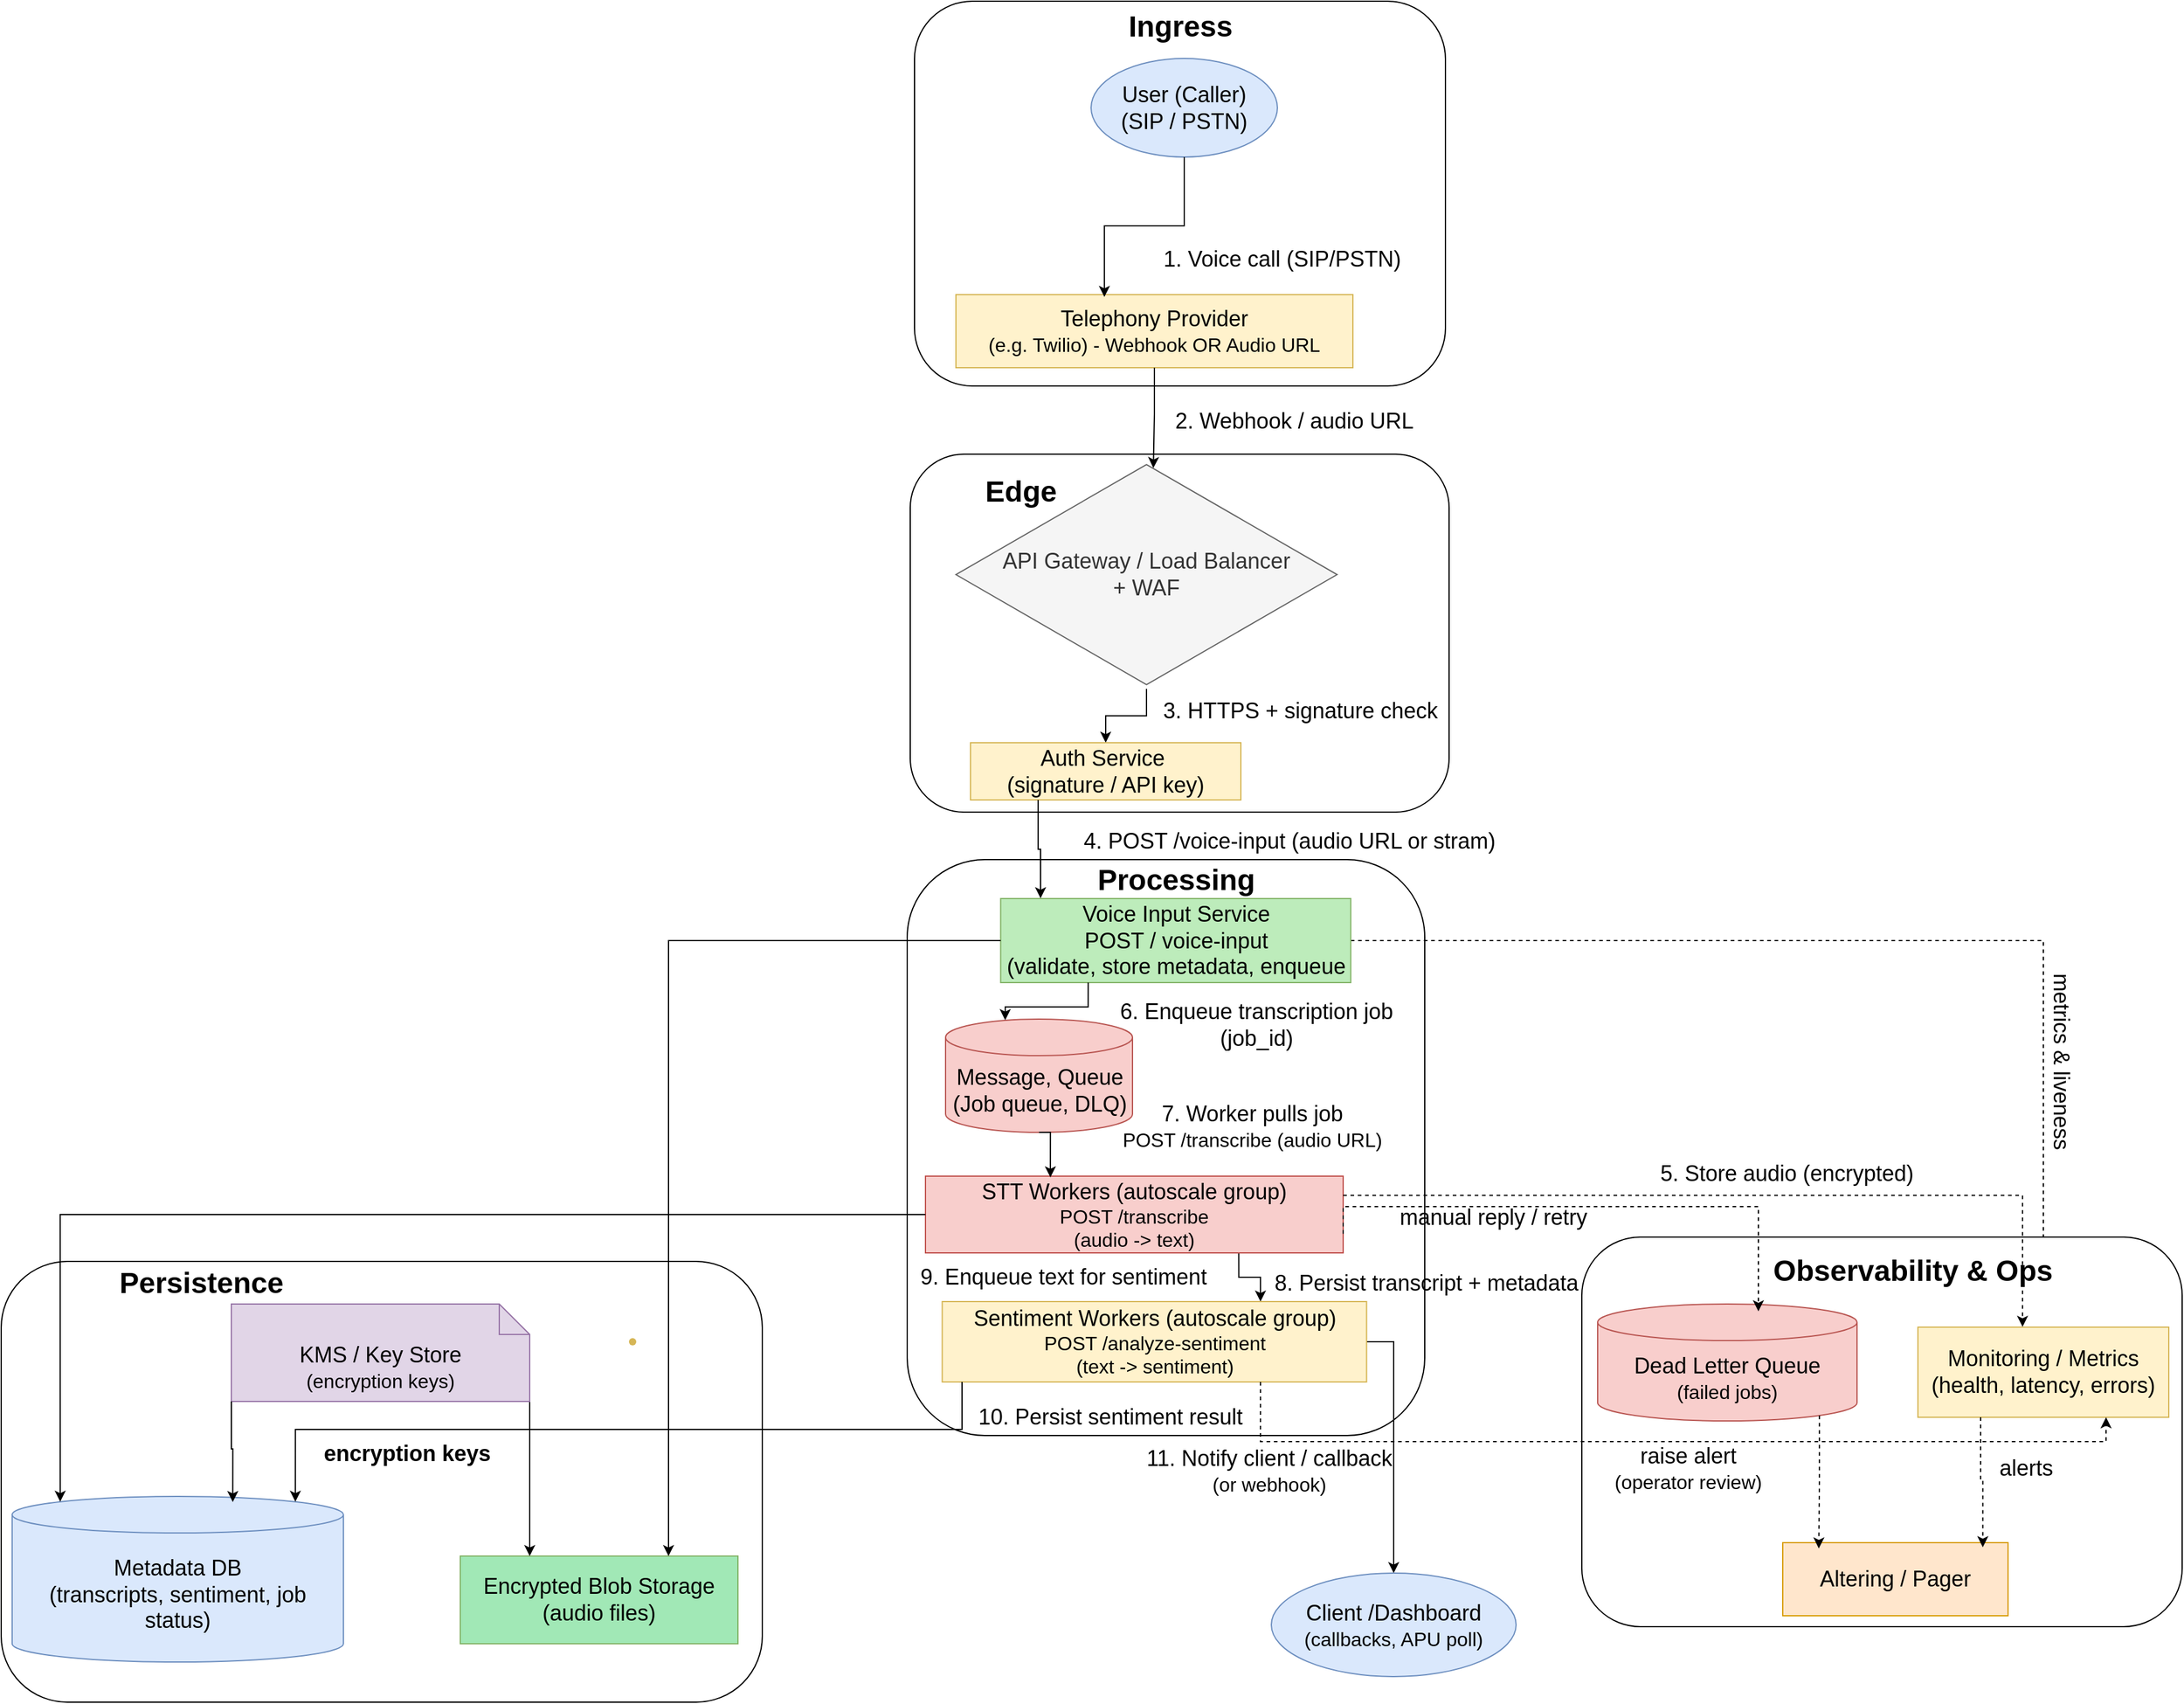 <mxfile version="28.1.1" pages="2">
  <diagram name="Page-1" id="N1mvID7s4s3JobMafgr0">
    <mxGraphModel dx="3143" dy="2358" grid="0" gridSize="10" guides="1" tooltips="1" connect="1" arrows="1" fold="1" page="1" pageScale="1" pageWidth="827" pageHeight="1169" math="0" shadow="0">
      <root>
        <mxCell id="0" />
        <mxCell id="1" parent="0" />
        <mxCell id="5rx3g_xLHDlJMexTELbb-1" value="" style="rounded=1;whiteSpace=wrap;html=1;" parent="1" vertex="1">
          <mxGeometry x="279" y="-172" width="436" height="316" as="geometry" />
        </mxCell>
        <mxCell id="5rx3g_xLHDlJMexTELbb-2" value="&lt;font style=&quot;font-size: 18px;&quot;&gt;User (Caller)&lt;/font&gt;&lt;div&gt;&lt;font style=&quot;font-size: 18px;&quot;&gt;(SIP / PSTN)&lt;/font&gt;&lt;/div&gt;" style="ellipse;whiteSpace=wrap;html=1;fillColor=#dae8fc;strokeColor=#6c8ebf;" parent="1" vertex="1">
          <mxGeometry x="424" y="-125" width="153" height="81" as="geometry" />
        </mxCell>
        <mxCell id="5rx3g_xLHDlJMexTELbb-5" value="&lt;b&gt;&lt;font style=&quot;font-size: 24px;&quot;&gt;Ingress&lt;/font&gt;&lt;/b&gt;" style="text;html=1;align=center;verticalAlign=middle;whiteSpace=wrap;rounded=0;" parent="1" vertex="1">
          <mxGeometry x="433.5" y="-173" width="127" height="44" as="geometry" />
        </mxCell>
        <mxCell id="5rx3g_xLHDlJMexTELbb-8" value="&lt;font style=&quot;font-size: 18px;&quot;&gt;Telephony Provider&lt;/font&gt;&lt;div&gt;&lt;font size=&quot;3&quot;&gt;(e.g. Twilio) - Webhook OR Audio URL&lt;/font&gt;&lt;/div&gt;" style="rounded=0;whiteSpace=wrap;html=1;fillColor=#fff2cc;strokeColor=#d6b656;" parent="1" vertex="1">
          <mxGeometry x="313" y="69" width="326" height="60" as="geometry" />
        </mxCell>
        <mxCell id="5rx3g_xLHDlJMexTELbb-17" style="edgeStyle=orthogonalEdgeStyle;rounded=0;orthogonalLoop=1;jettySize=auto;html=1;exitX=0.5;exitY=1;exitDx=0;exitDy=0;entryX=0.374;entryY=0.031;entryDx=0;entryDy=0;entryPerimeter=0;" parent="1" source="5rx3g_xLHDlJMexTELbb-2" target="5rx3g_xLHDlJMexTELbb-8" edge="1">
          <mxGeometry relative="1" as="geometry" />
        </mxCell>
        <mxCell id="5rx3g_xLHDlJMexTELbb-19" value="" style="rounded=1;whiteSpace=wrap;html=1;" parent="1" vertex="1">
          <mxGeometry x="275.5" y="200" width="442.5" height="294" as="geometry" />
        </mxCell>
        <mxCell id="5rx3g_xLHDlJMexTELbb-23" value="&lt;span&gt;&lt;font style=&quot;font-size: 18px;&quot;&gt;1. Voice call (SIP/PSTN)&lt;/font&gt;&lt;/span&gt;" style="text;html=1;align=center;verticalAlign=middle;whiteSpace=wrap;rounded=0;fontStyle=0" parent="1" vertex="1">
          <mxGeometry x="472.5" y="25" width="215.5" height="30" as="geometry" />
        </mxCell>
        <mxCell id="5rx3g_xLHDlJMexTELbb-30" value="" style="edgeStyle=orthogonalEdgeStyle;rounded=0;orthogonalLoop=1;jettySize=auto;html=1;" parent="1" source="5rx3g_xLHDlJMexTELbb-24" target="5rx3g_xLHDlJMexTELbb-29" edge="1">
          <mxGeometry relative="1" as="geometry" />
        </mxCell>
        <mxCell id="5rx3g_xLHDlJMexTELbb-24" value="&lt;font style=&quot;font-size: 18px;&quot;&gt;API Gateway / Load Balancer&lt;/font&gt;&lt;div&gt;&lt;font style=&quot;font-size: 18px;&quot;&gt;+ WAF&lt;/font&gt;&lt;/div&gt;" style="html=1;whiteSpace=wrap;aspect=fixed;shape=isoRectangle;fillColor=#f5f5f5;strokeColor=#666666;fontColor=#333333;" parent="1" vertex="1">
          <mxGeometry x="313" y="205" width="313" height="187.8" as="geometry" />
        </mxCell>
        <mxCell id="5rx3g_xLHDlJMexTELbb-25" style="edgeStyle=orthogonalEdgeStyle;rounded=0;orthogonalLoop=1;jettySize=auto;html=1;exitX=0.5;exitY=1;exitDx=0;exitDy=0;entryX=0.518;entryY=0.034;entryDx=0;entryDy=0;entryPerimeter=0;" parent="1" source="5rx3g_xLHDlJMexTELbb-8" target="5rx3g_xLHDlJMexTELbb-24" edge="1">
          <mxGeometry relative="1" as="geometry" />
        </mxCell>
        <mxCell id="5rx3g_xLHDlJMexTELbb-27" value="&lt;span&gt;&lt;font style=&quot;font-size: 18px;&quot;&gt;2. Webhook / audio URL&lt;/font&gt;&lt;/span&gt;" style="text;html=1;align=center;verticalAlign=middle;whiteSpace=wrap;rounded=0;fontStyle=0" parent="1" vertex="1">
          <mxGeometry x="477" y="158" width="228" height="30" as="geometry" />
        </mxCell>
        <mxCell id="5rx3g_xLHDlJMexTELbb-28" value="&lt;span&gt;&lt;font style=&quot;font-size: 24px;&quot;&gt;Edge&lt;/font&gt;&lt;/span&gt;" style="text;html=1;align=center;verticalAlign=middle;whiteSpace=wrap;rounded=0;fontStyle=1" parent="1" vertex="1">
          <mxGeometry x="339" y="216" width="55" height="30" as="geometry" />
        </mxCell>
        <mxCell id="5rx3g_xLHDlJMexTELbb-29" value="&lt;font style=&quot;font-size: 18px;&quot;&gt;Auth Service&amp;nbsp;&lt;/font&gt;&lt;div&gt;&lt;font style=&quot;font-size: 18px;&quot;&gt;(signature / API key)&lt;/font&gt;&lt;/div&gt;" style="rounded=0;whiteSpace=wrap;html=1;fillColor=#fff2cc;strokeColor=#d6b656;" parent="1" vertex="1">
          <mxGeometry x="325" y="437" width="222" height="47" as="geometry" />
        </mxCell>
        <mxCell id="5rx3g_xLHDlJMexTELbb-31" value="" style="rounded=1;whiteSpace=wrap;html=1;" parent="1" vertex="1">
          <mxGeometry x="273" y="533" width="425" height="473" as="geometry" />
        </mxCell>
        <mxCell id="BD7oVM9FkgRpwNkXH_0O-86" style="edgeStyle=orthogonalEdgeStyle;rounded=0;orthogonalLoop=1;jettySize=auto;html=1;exitX=1;exitY=0.5;exitDx=0;exitDy=0;dashed=1;" parent="1" source="5rx3g_xLHDlJMexTELbb-38" target="5rx3g_xLHDlJMexTELbb-70" edge="1">
          <mxGeometry relative="1" as="geometry" />
        </mxCell>
        <mxCell id="5rx3g_xLHDlJMexTELbb-38" value="&lt;font style=&quot;font-size: 18px;&quot;&gt;Voice Input Service&lt;/font&gt;&lt;div&gt;&lt;font style=&quot;font-size: 18px;&quot;&gt;POST / voice-input&lt;/font&gt;&lt;/div&gt;&lt;div&gt;&lt;font style=&quot;font-size: 18px;&quot;&gt;(validate, store metadata, enqueue&lt;/font&gt;&lt;/div&gt;" style="rounded=0;whiteSpace=wrap;html=1;fillColor=light-dark(#bdecbb, #1f2f1e);strokeColor=#82b366;" parent="1" vertex="1">
          <mxGeometry x="349.75" y="565" width="287.5" height="69" as="geometry" />
        </mxCell>
        <mxCell id="5rx3g_xLHDlJMexTELbb-39" value="&lt;span&gt;&lt;font style=&quot;font-size: 24px;&quot;&gt;Processing&lt;/font&gt;&lt;/span&gt;" style="text;html=1;align=center;verticalAlign=middle;whiteSpace=wrap;rounded=0;fontStyle=1" parent="1" vertex="1">
          <mxGeometry x="453.5" y="535" width="80" height="30" as="geometry" />
        </mxCell>
        <mxCell id="5rx3g_xLHDlJMexTELbb-40" value="&lt;font style=&quot;font-size: 18px;&quot;&gt;3. HTTPS + signature check&lt;/font&gt;" style="text;html=1;align=center;verticalAlign=middle;whiteSpace=wrap;rounded=0;fontStyle=0" parent="1" vertex="1">
          <mxGeometry x="477" y="396" width="237.5" height="30" as="geometry" />
        </mxCell>
        <mxCell id="5rx3g_xLHDlJMexTELbb-42" value="&lt;font style=&quot;font-size: 18px;&quot;&gt;4. POST /voice-input (audio URL or stram)&lt;/font&gt;" style="text;html=1;align=center;verticalAlign=middle;whiteSpace=wrap;rounded=0;fontStyle=0" parent="1" vertex="1">
          <mxGeometry x="396" y="503" width="382" height="30" as="geometry" />
        </mxCell>
        <mxCell id="5rx3g_xLHDlJMexTELbb-43" value="&lt;font style=&quot;font-size: 18px;&quot;&gt;Message, Queue&lt;/font&gt;&lt;div&gt;&lt;font style=&quot;font-size: 18px;&quot;&gt;(Job queue, DLQ)&lt;/font&gt;&lt;/div&gt;" style="shape=cylinder3;whiteSpace=wrap;html=1;boundedLbl=1;backgroundOutline=1;size=15;fillColor=#f8cecc;strokeColor=#b85450;" parent="1" vertex="1">
          <mxGeometry x="304.5" y="664" width="153.5" height="93" as="geometry" />
        </mxCell>
        <mxCell id="5rx3g_xLHDlJMexTELbb-46" style="edgeStyle=orthogonalEdgeStyle;rounded=0;orthogonalLoop=1;jettySize=auto;html=1;exitX=0.25;exitY=1;exitDx=0;exitDy=0;entryX=0.319;entryY=0.009;entryDx=0;entryDy=0;entryPerimeter=0;" parent="1" source="5rx3g_xLHDlJMexTELbb-38" target="5rx3g_xLHDlJMexTELbb-43" edge="1">
          <mxGeometry relative="1" as="geometry" />
        </mxCell>
        <mxCell id="5rx3g_xLHDlJMexTELbb-47" value="&lt;font style=&quot;font-size: 18px;&quot;&gt;6. Enqueue transcription job (job_id)&lt;/font&gt;" style="text;html=1;align=center;verticalAlign=middle;whiteSpace=wrap;rounded=0;fontStyle=0" parent="1" vertex="1">
          <mxGeometry x="425" y="654" width="270" height="30" as="geometry" />
        </mxCell>
        <mxCell id="5rx3g_xLHDlJMexTELbb-54" style="edgeStyle=orthogonalEdgeStyle;rounded=0;orthogonalLoop=1;jettySize=auto;html=1;exitX=0.75;exitY=1;exitDx=0;exitDy=0;entryX=0.75;entryY=0;entryDx=0;entryDy=0;" parent="1" source="5rx3g_xLHDlJMexTELbb-48" target="5rx3g_xLHDlJMexTELbb-53" edge="1">
          <mxGeometry relative="1" as="geometry">
            <Array as="points">
              <mxPoint x="545" y="876" />
              <mxPoint x="563" y="876" />
            </Array>
          </mxGeometry>
        </mxCell>
        <mxCell id="5rx3g_xLHDlJMexTELbb-48" value="&lt;font style=&quot;font-size: 18px;&quot;&gt;STT Workers (autoscale group)&lt;/font&gt;&lt;div&gt;&lt;font size=&quot;3&quot;&gt;POST /transcribe&lt;/font&gt;&lt;/div&gt;&lt;div&gt;&lt;font size=&quot;3&quot;&gt;(audio -&amp;gt; text)&lt;/font&gt;&lt;/div&gt;" style="rounded=0;whiteSpace=wrap;html=1;fillColor=#f8cecc;strokeColor=light-dark(#bf4e4a, #d7817e);" parent="1" vertex="1">
          <mxGeometry x="288" y="793" width="343" height="63" as="geometry" />
        </mxCell>
        <mxCell id="5rx3g_xLHDlJMexTELbb-51" value="&lt;font style=&quot;font-size: 18px;&quot;&gt;7. Worker pulls job&lt;/font&gt;&lt;div&gt;&lt;font size=&quot;3&quot;&gt;POST /transcribe (audio URL)&lt;/font&gt;&lt;/div&gt;" style="text;html=1;align=center;verticalAlign=middle;whiteSpace=wrap;rounded=0;fontStyle=0" parent="1" vertex="1">
          <mxGeometry x="442" y="737" width="229" height="30" as="geometry" />
        </mxCell>
        <mxCell id="5rx3g_xLHDlJMexTELbb-52" style="edgeStyle=orthogonalEdgeStyle;rounded=0;orthogonalLoop=1;jettySize=auto;html=1;exitX=0.5;exitY=1;exitDx=0;exitDy=0;exitPerimeter=0;entryX=0.299;entryY=0.015;entryDx=0;entryDy=0;entryPerimeter=0;" parent="1" source="5rx3g_xLHDlJMexTELbb-43" target="5rx3g_xLHDlJMexTELbb-48" edge="1">
          <mxGeometry relative="1" as="geometry" />
        </mxCell>
        <mxCell id="5rx3g_xLHDlJMexTELbb-57" style="edgeStyle=orthogonalEdgeStyle;rounded=0;orthogonalLoop=1;jettySize=auto;html=1;exitX=1;exitY=0.5;exitDx=0;exitDy=0;entryX=0.5;entryY=0;entryDx=0;entryDy=0;" parent="1" source="5rx3g_xLHDlJMexTELbb-53" target="5rx3g_xLHDlJMexTELbb-56" edge="1">
          <mxGeometry relative="1" as="geometry" />
        </mxCell>
        <mxCell id="5rx3g_xLHDlJMexTELbb-53" value="&lt;font style=&quot;font-size: 18px;&quot;&gt;Sentiment Workers (autoscale group)&lt;/font&gt;&lt;div&gt;&lt;font size=&quot;3&quot;&gt;POST /analyze-sentiment&lt;/font&gt;&lt;/div&gt;&lt;div&gt;&lt;font size=&quot;3&quot;&gt;(text -&amp;gt; sentiment)&lt;/font&gt;&lt;/div&gt;" style="rounded=0;whiteSpace=wrap;html=1;fillColor=#fff2cc;strokeColor=#d6b656;" parent="1" vertex="1">
          <mxGeometry x="301.75" y="896" width="348.5" height="66" as="geometry" />
        </mxCell>
        <mxCell id="5rx3g_xLHDlJMexTELbb-55" value="&lt;font style=&quot;font-size: 18px;&quot;&gt;9. Enqueue text for sentiment&lt;/font&gt;" style="text;html=1;align=center;verticalAlign=middle;whiteSpace=wrap;rounded=0;fontStyle=0" parent="1" vertex="1">
          <mxGeometry x="272.5" y="861" width="257" height="30" as="geometry" />
        </mxCell>
        <mxCell id="5rx3g_xLHDlJMexTELbb-56" value="&lt;font style=&quot;font-size: 18px;&quot;&gt;Client /Dashboard&lt;/font&gt;&lt;div&gt;&lt;font size=&quot;3&quot;&gt;(callbacks, APU poll)&lt;/font&gt;&lt;/div&gt;" style="ellipse;whiteSpace=wrap;html=1;fillColor=#dae8fc;strokeColor=#6c8ebf;" parent="1" vertex="1">
          <mxGeometry x="572" y="1119" width="201" height="85" as="geometry" />
        </mxCell>
        <mxCell id="5rx3g_xLHDlJMexTELbb-73" value="" style="rounded=1;whiteSpace=wrap;html=1;" parent="1" vertex="1">
          <mxGeometry x="827" y="843" width="493" height="320" as="geometry" />
        </mxCell>
        <mxCell id="5rx3g_xLHDlJMexTELbb-60" value="&lt;font style=&quot;font-size: 18px;&quot;&gt;Dead Letter Queue&lt;/font&gt;&lt;div&gt;&lt;font size=&quot;3&quot;&gt;(failed jobs)&lt;/font&gt;&lt;/div&gt;" style="shape=cylinder3;whiteSpace=wrap;html=1;boundedLbl=1;backgroundOutline=1;size=15;fillColor=#f8cecc;strokeColor=#b85450;" parent="1" vertex="1">
          <mxGeometry x="840" y="898" width="213" height="96" as="geometry" />
        </mxCell>
        <mxCell id="5rx3g_xLHDlJMexTELbb-61" style="edgeStyle=orthogonalEdgeStyle;rounded=0;orthogonalLoop=1;jettySize=auto;html=1;exitX=1;exitY=0.75;exitDx=0;exitDy=0;dashed=1;" parent="1" source="5rx3g_xLHDlJMexTELbb-48" edge="1">
          <mxGeometry relative="1" as="geometry">
            <Array as="points">
              <mxPoint x="631" y="818" />
              <mxPoint x="972" y="818" />
              <mxPoint x="972" y="904" />
            </Array>
            <mxPoint x="972" y="904" as="targetPoint" />
          </mxGeometry>
        </mxCell>
        <mxCell id="5rx3g_xLHDlJMexTELbb-70" value="&lt;font style=&quot;font-size: 18px;&quot;&gt;Monitoring / Metrics&lt;/font&gt;&lt;div&gt;&lt;font style=&quot;font-size: 18px;&quot;&gt;(health, latency, errors)&lt;/font&gt;&lt;/div&gt;" style="rounded=0;whiteSpace=wrap;html=1;fillColor=#fff2cc;strokeColor=#d6b656;" parent="1" vertex="1">
          <mxGeometry x="1103" y="917" width="206" height="74" as="geometry" />
        </mxCell>
        <mxCell id="5rx3g_xLHDlJMexTELbb-74" value="&lt;font style=&quot;font-size: 18px;&quot;&gt;Altering / Pager&lt;/font&gt;" style="rounded=0;whiteSpace=wrap;html=1;fillColor=#ffe6cc;strokeColor=#d79b00;" parent="1" vertex="1">
          <mxGeometry x="992" y="1094" width="185" height="60" as="geometry" />
        </mxCell>
        <mxCell id="5rx3g_xLHDlJMexTELbb-76" style="edgeStyle=orthogonalEdgeStyle;rounded=0;orthogonalLoop=1;jettySize=auto;html=1;exitX=0.855;exitY=1;exitDx=0;exitDy=-4.35;exitPerimeter=0;entryX=0.16;entryY=0.079;entryDx=0;entryDy=0;entryPerimeter=0;dashed=1;" parent="1" source="5rx3g_xLHDlJMexTELbb-60" target="5rx3g_xLHDlJMexTELbb-74" edge="1">
          <mxGeometry relative="1" as="geometry" />
        </mxCell>
        <mxCell id="5rx3g_xLHDlJMexTELbb-77" style="edgeStyle=orthogonalEdgeStyle;rounded=0;orthogonalLoop=1;jettySize=auto;html=1;exitX=0.25;exitY=1;exitDx=0;exitDy=0;entryX=0.888;entryY=0.062;entryDx=0;entryDy=0;entryPerimeter=0;dashed=1;" parent="1" source="5rx3g_xLHDlJMexTELbb-70" target="5rx3g_xLHDlJMexTELbb-74" edge="1">
          <mxGeometry relative="1" as="geometry" />
        </mxCell>
        <mxCell id="5rx3g_xLHDlJMexTELbb-78" value="" style="rounded=1;whiteSpace=wrap;html=1;" parent="1" vertex="1">
          <mxGeometry x="-471" y="863" width="625" height="362" as="geometry" />
        </mxCell>
        <mxCell id="5rx3g_xLHDlJMexTELbb-79" value="&lt;font style=&quot;font-size: 18px;&quot;&gt;Metadata DB&lt;/font&gt;&lt;div&gt;&lt;font style=&quot;font-size: 18px;&quot;&gt;(transcripts, sentiment, job status)&lt;/font&gt;&lt;/div&gt;" style="shape=cylinder3;whiteSpace=wrap;html=1;boundedLbl=1;backgroundOutline=1;size=15;fillColor=#dae8fc;strokeColor=#6c8ebf;" parent="1" vertex="1">
          <mxGeometry x="-462" y="1056" width="272" height="136" as="geometry" />
        </mxCell>
        <mxCell id="5rx3g_xLHDlJMexTELbb-80" value="&lt;font style=&quot;font-size: 18px;&quot;&gt;Encrypted Blob Storage&lt;/font&gt;&lt;div&gt;&lt;font style=&quot;font-size: 18px;&quot;&gt;(audio files)&lt;/font&gt;&lt;/div&gt;" style="rounded=0;whiteSpace=wrap;html=1;fillColor=#A1E8B6;strokeColor=#82b366;" parent="1" vertex="1">
          <mxGeometry x="-94" y="1105" width="228" height="72" as="geometry" />
        </mxCell>
        <mxCell id="5rx3g_xLHDlJMexTELbb-83" style="edgeStyle=orthogonalEdgeStyle;rounded=0;orthogonalLoop=1;jettySize=auto;html=1;exitX=1;exitY=1;exitDx=0;exitDy=0;exitPerimeter=0;entryX=0.25;entryY=0;entryDx=0;entryDy=0;" parent="1" source="5rx3g_xLHDlJMexTELbb-81" target="5rx3g_xLHDlJMexTELbb-80" edge="1">
          <mxGeometry relative="1" as="geometry" />
        </mxCell>
        <mxCell id="5rx3g_xLHDlJMexTELbb-81" value="&lt;font style=&quot;font-size: 18px;&quot;&gt;KMS / Key Store&lt;/font&gt;&lt;div&gt;&lt;font size=&quot;3&quot;&gt;(encryption keys)&lt;/font&gt;&lt;/div&gt;" style="shape=note2;boundedLbl=1;whiteSpace=wrap;html=1;size=25;verticalAlign=top;align=center;fillColor=#e1d5e7;strokeColor=#9673a6;" parent="1" vertex="1">
          <mxGeometry x="-282" y="898" width="245" height="80" as="geometry" />
        </mxCell>
        <mxCell id="5rx3g_xLHDlJMexTELbb-86" style="edgeStyle=orthogonalEdgeStyle;rounded=0;orthogonalLoop=1;jettySize=auto;html=1;exitX=0;exitY=1;exitDx=0;exitDy=0;exitPerimeter=0;entryX=0.666;entryY=0.034;entryDx=0;entryDy=0;entryPerimeter=0;" parent="1" source="5rx3g_xLHDlJMexTELbb-81" target="5rx3g_xLHDlJMexTELbb-79" edge="1">
          <mxGeometry relative="1" as="geometry" />
        </mxCell>
        <mxCell id="5rx3g_xLHDlJMexTELbb-87" style="edgeStyle=orthogonalEdgeStyle;rounded=0;orthogonalLoop=1;jettySize=auto;html=1;exitX=0;exitY=0.5;exitDx=0;exitDy=0;entryX=0.145;entryY=0;entryDx=0;entryDy=4.35;entryPerimeter=0;" parent="1" source="5rx3g_xLHDlJMexTELbb-48" target="5rx3g_xLHDlJMexTELbb-79" edge="1">
          <mxGeometry relative="1" as="geometry" />
        </mxCell>
        <mxCell id="BD7oVM9FkgRpwNkXH_0O-3" style="edgeStyle=orthogonalEdgeStyle;rounded=0;orthogonalLoop=1;jettySize=auto;html=1;exitX=0.75;exitY=1;exitDx=0;exitDy=0;entryX=0.75;entryY=1;entryDx=0;entryDy=0;dashed=1;" parent="1" source="5rx3g_xLHDlJMexTELbb-53" target="5rx3g_xLHDlJMexTELbb-70" edge="1">
          <mxGeometry relative="1" as="geometry" />
        </mxCell>
        <mxCell id="BD7oVM9FkgRpwNkXH_0O-4" value="&lt;font style=&quot;font-size: 18px;&quot;&gt;8. Persist transcript + metadata&lt;/font&gt;" style="text;html=1;align=center;verticalAlign=middle;whiteSpace=wrap;rounded=0;fontStyle=0" parent="1" vertex="1">
          <mxGeometry x="559" y="866" width="281" height="30" as="geometry" />
        </mxCell>
        <mxCell id="BD7oVM9FkgRpwNkXH_0O-5" value="&lt;font style=&quot;font-size: 18px;&quot;&gt;11. Notify client / callback&lt;/font&gt;&lt;div&gt;&lt;font size=&quot;3&quot;&gt;(or webhook)&lt;/font&gt;&lt;/div&gt;" style="text;html=1;align=center;verticalAlign=middle;whiteSpace=wrap;rounded=0;fontStyle=0;rotation=0;" parent="1" vertex="1">
          <mxGeometry x="450" y="1020" width="241" height="30" as="geometry" />
        </mxCell>
        <mxCell id="BD7oVM9FkgRpwNkXH_0O-6" value="&lt;font style=&quot;font-size: 18px;&quot;&gt;raise alert&lt;/font&gt;&lt;div&gt;&lt;font size=&quot;3&quot;&gt;(operator review)&lt;/font&gt;&lt;/div&gt;" style="text;html=1;align=center;verticalAlign=middle;whiteSpace=wrap;rounded=0;fontStyle=0" parent="1" vertex="1">
          <mxGeometry x="829" y="1018" width="171" height="30" as="geometry" />
        </mxCell>
        <mxCell id="BD7oVM9FkgRpwNkXH_0O-7" value="&lt;font style=&quot;font-size: 18px;&quot;&gt;alerts&lt;/font&gt;" style="text;html=1;align=center;verticalAlign=middle;whiteSpace=wrap;rounded=0;fontStyle=0" parent="1" vertex="1">
          <mxGeometry x="1162" y="1018" width="60" height="30" as="geometry" />
        </mxCell>
        <mxCell id="BD7oVM9FkgRpwNkXH_0O-8" value="&lt;b&gt;&lt;font style=&quot;font-size: 24px;&quot;&gt;Observability &amp;amp; Ops&lt;/font&gt;&lt;/b&gt;" style="text;html=1;align=center;verticalAlign=middle;whiteSpace=wrap;rounded=0;fontStyle=0" parent="1" vertex="1">
          <mxGeometry x="958" y="856" width="282" height="30" as="geometry" />
        </mxCell>
        <mxCell id="BD7oVM9FkgRpwNkXH_0O-9" style="edgeStyle=orthogonalEdgeStyle;rounded=0;orthogonalLoop=1;jettySize=auto;html=1;exitX=1;exitY=0.25;exitDx=0;exitDy=0;entryX=0.417;entryY=-0.004;entryDx=0;entryDy=0;entryPerimeter=0;dashed=1;" parent="1" source="5rx3g_xLHDlJMexTELbb-48" target="5rx3g_xLHDlJMexTELbb-70" edge="1">
          <mxGeometry relative="1" as="geometry" />
        </mxCell>
        <mxCell id="BD7oVM9FkgRpwNkXH_0O-10" value="&lt;font style=&quot;font-size: 18px;&quot;&gt;5. Store audio (encrypted)&lt;/font&gt;" style="text;html=1;align=center;verticalAlign=middle;whiteSpace=wrap;rounded=0;fontStyle=0" parent="1" vertex="1">
          <mxGeometry x="862" y="776" width="267" height="30" as="geometry" />
        </mxCell>
        <mxCell id="BD7oVM9FkgRpwNkXH_0O-11" value="&lt;font style=&quot;font-size: 18px;&quot;&gt;manual reply / retry&lt;/font&gt;" style="text;html=1;align=center;verticalAlign=middle;whiteSpace=wrap;rounded=0;fontStyle=0" parent="1" vertex="1">
          <mxGeometry x="669" y="812" width="171" height="30" as="geometry" />
        </mxCell>
        <mxCell id="BD7oVM9FkgRpwNkXH_0O-14" value="&lt;font style=&quot;font-size: 18px;&quot;&gt;metrics &amp;amp; liveness&lt;/font&gt;" style="text;html=1;align=center;verticalAlign=middle;whiteSpace=wrap;rounded=0;fontStyle=0;rotation=90;" parent="1" vertex="1">
          <mxGeometry x="1135" y="684" width="171" height="30" as="geometry" />
        </mxCell>
        <mxCell id="BD7oVM9FkgRpwNkXH_0O-15" value="&lt;font style=&quot;font-size: 18px;&quot;&gt;10. Persist sentiment result&lt;/font&gt;" style="text;html=1;align=center;verticalAlign=middle;whiteSpace=wrap;rounded=0;fontStyle=0" parent="1" vertex="1">
          <mxGeometry x="313" y="976" width="254" height="30" as="geometry" />
        </mxCell>
        <mxCell id="BD7oVM9FkgRpwNkXH_0O-16" value="&lt;font style=&quot;font-size: 24px;&quot;&gt;Persistence&lt;/font&gt;" style="text;html=1;align=center;verticalAlign=middle;whiteSpace=wrap;rounded=0;fontStyle=1" parent="1" vertex="1">
          <mxGeometry x="-392" y="866" width="171" height="30" as="geometry" />
        </mxCell>
        <mxCell id="BD7oVM9FkgRpwNkXH_0O-17" value="&lt;font style=&quot;font-size: 18px;&quot;&gt;encryption keys&lt;/font&gt;" style="text;html=1;align=center;verticalAlign=middle;whiteSpace=wrap;rounded=0;fontStyle=1" parent="1" vertex="1">
          <mxGeometry x="-223" y="1006" width="171" height="30" as="geometry" />
        </mxCell>
        <mxCell id="BD7oVM9FkgRpwNkXH_0O-82" style="edgeStyle=orthogonalEdgeStyle;rounded=0;orthogonalLoop=1;jettySize=auto;html=1;exitX=0.25;exitY=1;exitDx=0;exitDy=0;entryX=0.114;entryY=-0.004;entryDx=0;entryDy=0;entryPerimeter=0;" parent="1" source="5rx3g_xLHDlJMexTELbb-29" target="5rx3g_xLHDlJMexTELbb-38" edge="1">
          <mxGeometry relative="1" as="geometry" />
        </mxCell>
        <mxCell id="5rx3g_xLHDlJMexTELbb-82" style="edgeStyle=orthogonalEdgeStyle;rounded=0;orthogonalLoop=1;jettySize=auto;html=1;exitX=0;exitY=0.5;exitDx=0;exitDy=0;entryX=0.75;entryY=0;entryDx=0;entryDy=0;" parent="1" source="5rx3g_xLHDlJMexTELbb-38" target="5rx3g_xLHDlJMexTELbb-80" edge="1">
          <mxGeometry relative="1" as="geometry" />
        </mxCell>
        <mxCell id="Go2d1Fw3astq-K4ihOSy-3" value="" style="shape=waypoint;sketch=0;size=6;pointerEvents=1;points=[];fillColor=#fff2cc;resizable=0;rotatable=0;perimeter=centerPerimeter;snapToPoint=1;strokeColor=#d6b656;rounded=0;" vertex="1" parent="1">
          <mxGeometry x="37.5" y="919" width="20" height="20" as="geometry" />
        </mxCell>
        <mxCell id="Go2d1Fw3astq-K4ihOSy-7" style="edgeStyle=orthogonalEdgeStyle;rounded=0;orthogonalLoop=1;jettySize=auto;html=1;entryX=0.855;entryY=0;entryDx=0;entryDy=4.35;entryPerimeter=0;" edge="1" parent="1" source="5rx3g_xLHDlJMexTELbb-53" target="5rx3g_xLHDlJMexTELbb-79">
          <mxGeometry relative="1" as="geometry">
            <mxPoint x="384" y="594" as="sourcePoint" />
            <mxPoint x="117" y="1099" as="targetPoint" />
            <Array as="points">
              <mxPoint x="318" y="1001" />
              <mxPoint x="-229" y="1001" />
            </Array>
          </mxGeometry>
        </mxCell>
      </root>
    </mxGraphModel>
  </diagram>
  <diagram id="s44Oz0C4bkLFWCNZ8IX6" name="Page-2">
    <mxGraphModel dx="1050" dy="557" grid="1" gridSize="10" guides="1" tooltips="1" connect="1" arrows="1" fold="1" page="1" pageScale="1" pageWidth="850" pageHeight="1100" math="0" shadow="0">
      <root>
        <mxCell id="0" />
        <mxCell id="1" parent="0" />
      </root>
    </mxGraphModel>
  </diagram>
</mxfile>
